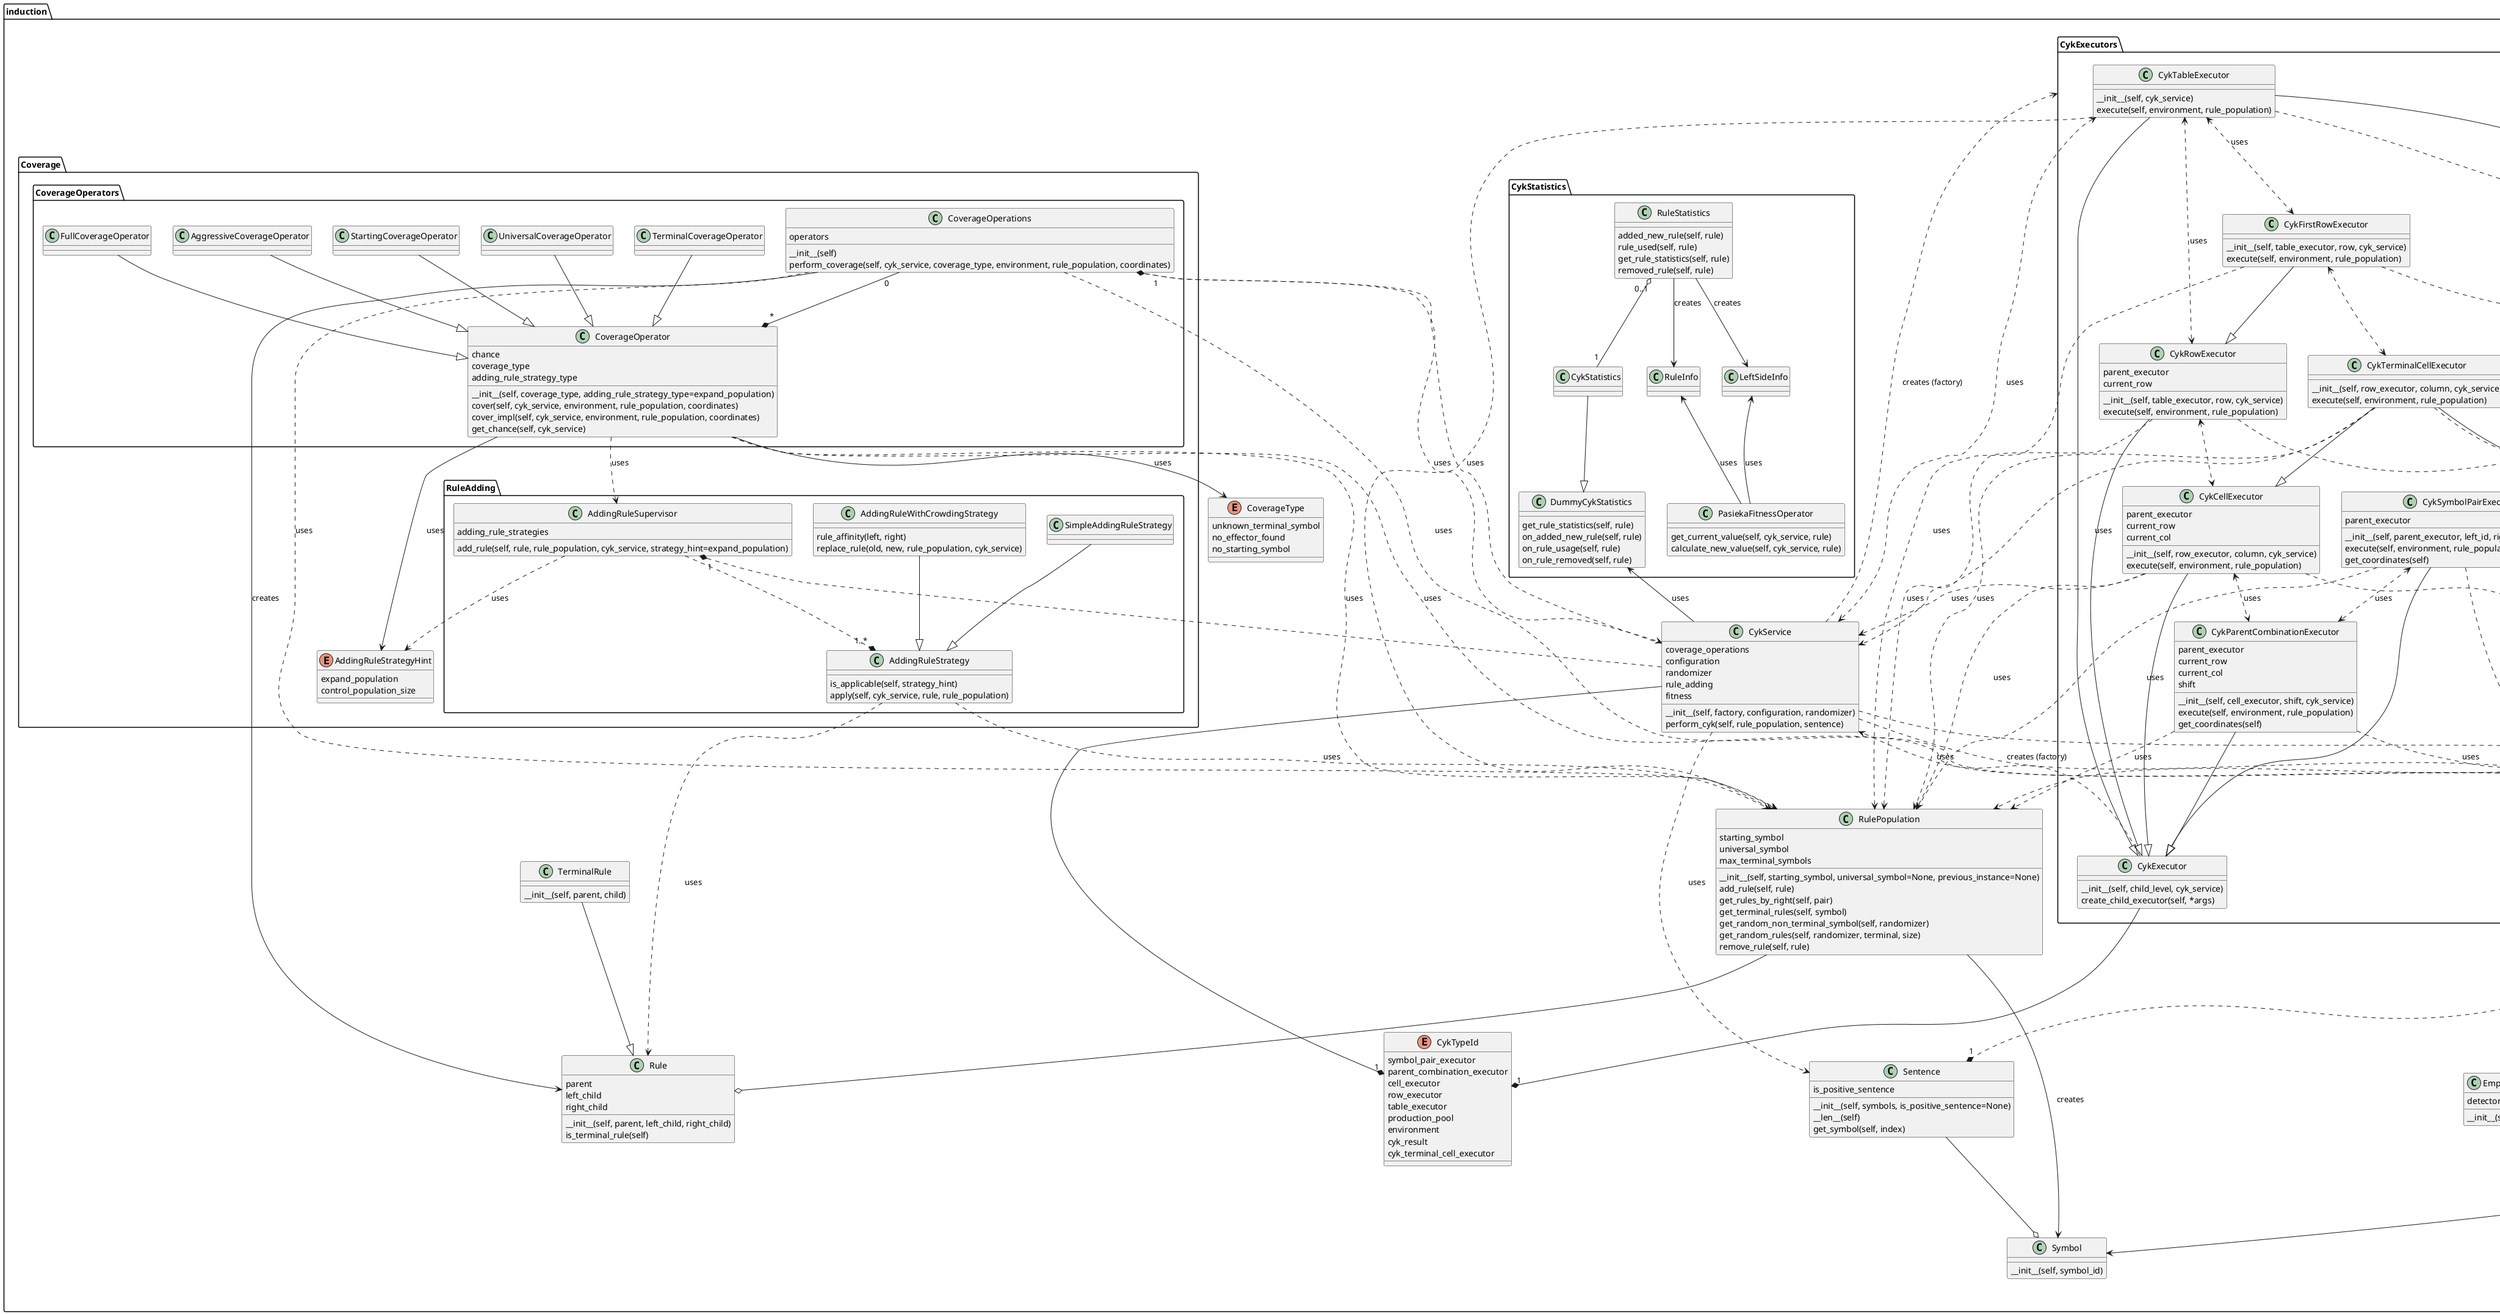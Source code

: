 @startuml
package induction {

    Detector ..> RulePopulation: uses
    Detector "1" --> "[1;*]" Production: creates
    Detector ..> Environment: uses
    Detector : __init__(self, coordinates)
    Detector : generate_production(self, environment, rule_population): list<Production>
    Detector : coordinates: tuple

    ProductionPool --o Production
    ProductionPool : non_empty_productions
    ProductionPool : empty_productions
    ProductionPool : add_production(self, production)
    ProductionPool : is_empty(self)
    ProductionPool : get_effectors(self)
    ProductionPool : get_unsatisfied_detectors(self)

    Production : __init__(self, detector, rule)
    Production : detector
    Production : rule
    Production : is_empty(self)
    Production : get_coordinates(self)


    EmptyProduction --|> Production
    EmptyProduction : __init__(self, detector)
    EmptyProduction : detector


    enum CykTypeId {
        symbol_pair_executor
        parent_combination_executor
        cell_executor
        row_executor
        table_executor
        production_pool
        environment
        cyk_result
        cyk_terminal_cell_executor
    }

    class CykService
    CykService : __init__(self, factory, configuration, randomizer)
    CykService : coverage_operations
    CykService : configuration
    CykService : randomizer
    CykService : rule_adding
    CykService : fitness
    CykService : perform_cyk(self, rule_population, sentence)
    CykService ..> CykExecutors: creates (factory)
    CykService ..> Sentence: uses
    CykService ..> CykResult: uses
    CykService ..> Environment: creates (factory)
    CykService --* "1" CykTypeId

    package CykExecutors {
    '&begin_cyk_executors

        CykExecutor --* "1" CykTypeId
        CykExecutor ..> CykService: uses
        CykExecutor : __init__(self, child_level, cyk_service)
        CykExecutor : create_child_executor(self, *args)

        CykSymbolPairExecutor --|> CykExecutor
        CykSymbolPairExecutor --> Detector: creates
        CykSymbolPairExecutor ..> RulePopulation: uses
        CykSymbolPairExecutor ..> Environment: uses
        CykSymbolPairExecutor <..> CykParentCombinationExecutor: uses
        CykSymbolPairExecutor : __init__(self, parent_executor, left_id, right_id, cyk_service)
        CykSymbolPairExecutor : execute(self, environment, rule_population)
        CykSymbolPairExecutor : get_coordinates(self)
        CykSymbolPairExecutor : parent_executor

        CykParentCombinationExecutor --|> CykExecutor
        CykParentCombinationExecutor ..> RulePopulation: uses
        CykParentCombinationExecutor ..> Environment: uses
        CykParentCombinationExecutor : __init__(self, cell_executor, shift, cyk_service)
        CykParentCombinationExecutor : parent_executor
        CykParentCombinationExecutor : current_row
        CykParentCombinationExecutor : current_col
        CykParentCombinationExecutor : shift
        CykParentCombinationExecutor : execute(self, environment, rule_population)
        CykParentCombinationExecutor : get_coordinates(self)

        CykCellExecutor --|> CykExecutor
        CykCellExecutor ..> CykService: uses
        CykCellExecutor ..> RulePopulation: uses
        CykCellExecutor ..> Environment: uses
        CykCellExecutor <..> CykParentCombinationExecutor: uses
        CykCellExecutor : __init__(self, row_executor, column, cyk_service)
        CykCellExecutor : parent_executor
        CykCellExecutor : current_row
        CykCellExecutor : current_col
        CykCellExecutor : execute(self, environment, rule_population)

        CykRowExecutor --|> CykExecutor
        CykRowExecutor ..> RulePopulation: uses
        CykRowExecutor ..> Environment: uses
        CykRowExecutor <..> CykCellExecutor
        CykRowExecutor : __init__(self, table_executor, row, cyk_service)
        CykRowExecutor : parent_executor
        CykRowExecutor : current_row
        CykRowExecutor : execute(self, environment, rule_population)

        CykTableExecutor --|> CykExecutor
        CykTableExecutor <..> CykService: uses
        CykTableExecutor ..> RulePopulation: uses
        CykTableExecutor ..> Environment: uses
        CykTableExecutor <..> CykRowExecutor: uses
        CykTableExecutor : __init__(self, cyk_service)
        CykTableExecutor : execute(self, environment, rule_population)
        CykTableExecutor --> CykResult: creates
        CykTableExecutor <..> CykFirstRowExecutor: uses

        CykFirstRowExecutor --|> CykRowExecutor
        CykFirstRowExecutor ..> RulePopulation: uses
        CykFirstRowExecutor ..> Environment: uses
        CykFirstRowExecutor : __init__(self, table_executor, row, cyk_service)
        CykFirstRowExecutor : execute(self, environment, rule_population)
        CykFirstRowExecutor <..> CykTerminalCellExecutor

        CykTerminalCellExecutor --|> CykCellExecutor
        CykTerminalCellExecutor ..> CykService: uses
        CykTerminalCellExecutor ..> RulePopulation: uses
        CykTerminalCellExecutor ..> Environment: uses
        CykTerminalCellExecutor : __init__(self, row_executor, column, cyk_service)
        CykTerminalCellExecutor : execute(self, environment, rule_population)
        CykTerminalCellExecutor --> Detector: creates

    '&end_cyk_executors
    }

    class CykResult
    CykResult : belongs_to_grammar

    '&alt_cyk_executors CykExecutors ..> Environment: uses
    '&alt_cyk_executors CykExecutors ..> CykService: uses
    '&alt_cyk_executors CykExecutors ..> Production: uses
    '&alt_cyk_executors CykExecutors ..> RulePopulation: uses
    '&alt_cyk_executors CykExecutors --> CykResult: creates
    '&alt_cyk_executors CykExecutors --* "1" CykTypeId
    '&alt_cyk_executors CykExecutors --> Detector: creates

    Environment ..* "1" Sentence
    Environment : __init__(self, sentence, factory)
    Environment : sentence
    Environment : cyk_table
    Environment : get_symbols(self, absolute_coordinates)
    Environment : add_production(self, production)
    Environment : get_left_parent_symbol_count(self, coordinates_with_shift)
    Environment : get_right_parent_symbol_count(self, coordinates_with_shift)
    Environment : get_row_length(self, row)
    Environment : get_sentence_length(self)
    Environment : validate_absolute_coordinates(self, coordinates)
    Environment : get_sentence_symbol(self, index)
    Environment : get_detector_symbols(self, cords)
    Environment : is_sentence_positive(self)
    Environment : get_unsatisfied_detectors(self, coordinates)
    Environment : has_no_productions(self, coordinates)

    Environment ..> ProductionPool: creates (factory)
    Environment ..> Production: uses

    SymbolTranslator --> Symbol: translates

    Sentence --o Symbol
    Sentence : __init__(self, symbols, is_positive_sentence=None)
    Sentence : is_positive_sentence
    Sentence : __len__(self)
    Sentence : get_symbol(self, index)

    class Symbol
    Symbol : __init__(self, symbol_id)

    class RulePopulation
    RulePopulation : __init__(self, starting_symbol, universal_symbol=None, previous_instance=None)
    RulePopulation : starting_symbol
    RulePopulation : universal_symbol
    RulePopulation : max_terminal_symbols
    RulePopulation : add_rule(self, rule)
    RulePopulation : get_rules_by_right(self, pair)
    RulePopulation : get_terminal_rules(self, symbol)
    RulePopulation : get_random_non_terminal_symbol(self, randomizer)
    RulePopulation : get_random_rules(self, randomizer, terminal, size)
    RulePopulation : remove_rule(self, rule)
    RulePopulation --o Rule
    RulePopulation --> Symbol: creates

    Rule : __init__(self, parent, left_child, right_child)
    Rule : parent
    Rule : left_child
    Rule : right_child
    Rule : is_terminal_rule(self)

    TerminalRule --|> Rule
    TerminalRule : __init__(self, parent, child)

    package CykStatistics {
        '&begin_cyk_statistics

        class PasiekaFitnessOperator
        PasiekaFitnessOperator : get_current_value(self, cyk_service, rule)
        PasiekaFitnessOperator : calculate_new_value(self, cyk_service, rule)

        class DummyCykStatistics
        DummyCykStatistics : get_rule_statistics(self, rule)
        DummyCykStatistics : on_added_new_rule(self, rule)
        DummyCykStatistics : on_rule_usage(self, rule)
        DummyCykStatistics : on_rule_removed(self, rule)
        DummyCykStatistics <-- CykService: uses

        class CykStatistics
        CykStatistics --|> DummyCykStatistics

        class RuleInfo
        RuleInfo <-- PasiekaFitnessOperator: uses

        class LeftSideInfo
        LeftSideInfo <-- PasiekaFitnessOperator: uses

        class RuleStatistics
        RuleStatistics : added_new_rule(self, rule)
        RuleStatistics : rule_used(self, rule)
        RuleStatistics : get_rule_statistics(self, rule)
        RuleStatistics : removed_rule(self, rule)
        RuleStatistics "0..1" o-- "1" CykStatistics
        RuleStatistics --> RuleInfo: creates
        RuleStatistics --> LeftSideInfo: creates


        '&end_cyk_statistics
    }

    '&alt_cyk_statistics CykStatistics <-- CykService: uses



    enum CoverageType {
        unknown_terminal_symbol
        no_effector_found
        no_starting_symbol
    }

    package Coverage {
        '&begin_coverage

        enum AddingRuleStrategyHint {
            expand_population
            control_population_size
        }

        package RuleAdding {

            class AddingRuleStrategy
            AddingRuleStrategy : is_applicable(self, strategy_hint)
            AddingRuleStrategy : apply(self, cyk_service, rule, rule_population)
            AddingRuleStrategy ..> RulePopulation: uses
            AddingRuleStrategy ..> Rule: uses

            class SimpleAddingRuleStrategy
            SimpleAddingRuleStrategy --|> AddingRuleStrategy

            class AddingRuleWithCrowdingStrategy
            AddingRuleWithCrowdingStrategy : rule_affinity(left, right)
            AddingRuleWithCrowdingStrategy : replace_rule(old, new, rule_population, cyk_service)
            AddingRuleWithCrowdingStrategy --|> AddingRuleStrategy

            class AddingRuleSupervisor
            AddingRuleSupervisor : adding_rule_strategies
            AddingRuleSupervisor : add_rule(self, rule, rule_population, cyk_service, strategy_hint=expand_population)
            AddingRuleSupervisor ..* "1..*" AddingRuleStrategy
            AddingRuleSupervisor ..> AddingRuleStrategyHint: uses
            AddingRuleSupervisor "1" *.. CykService
        }

        package CoverageOperators {

            class CoverageOperator
            CoverageOperator : chance
            CoverageOperator : coverage_type
            CoverageOperator : adding_rule_strategy_type
            CoverageOperator : __init__(self, coverage_type, adding_rule_strategy_type=expand_population)
            CoverageOperator : cover(self, cyk_service, environment, rule_population, coordinates)
            CoverageOperator : cover_impl(self, cyk_service, environment, rule_population, coordinates)
            CoverageOperator : get_chance(self, cyk_service)
            CoverageOperator ..> Environment: uses
            CoverageOperator ..> RulePopulation: uses
            CoverageOperator --> CoverageType: uses
            CoverageOperator --> AddingRuleStrategyHint: uses
            CoverageOperator ..> AddingRuleSupervisor: uses

            class TerminalCoverageOperator
            TerminalCoverageOperator --|> CoverageOperator

            class UniversalCoverageOperator
            UniversalCoverageOperator --|> CoverageOperator

            class StartingCoverageOperator
            StartingCoverageOperator --|> CoverageOperator

            class AggressiveCoverageOperator
            AggressiveCoverageOperator --|> CoverageOperator

            class FullCoverageOperator
            FullCoverageOperator --|> CoverageOperator

            class CoverageOperations
            CoverageOperations : __init__(self)
            CoverageOperations : operators
            CoverageOperations : perform_coverage(self, cyk_service, coverage_type, environment, rule_population, coordinates)
            CoverageOperations "0" --* "*" CoverageOperator
            CoverageOperations ..> Environment: uses
            CoverageOperations ..> RulePopulation: uses
            CoverageOperations --> Rule: creates
            CoverageOperations ..> CykService: uses
            CoverageOperations "1" *.. CykService
        }

        '&end_coverage
    }

    '&alt_coverage Coverage ..> Environment: uses
    '&alt_coverage Coverage ..> RulePopulation: uses
    '&alt_coverage Coverage --> Rule: creates
    '&alt_coverage Coverage ..> CykService: uses
    '&alt_coverage Coverage "1" *.. CykService
    '&alt_coverage Coverage --> CoverageType: uses


}

package datalayer {
    SymbolTranslator --() ExternalSymbol: translates
}

@enduml
